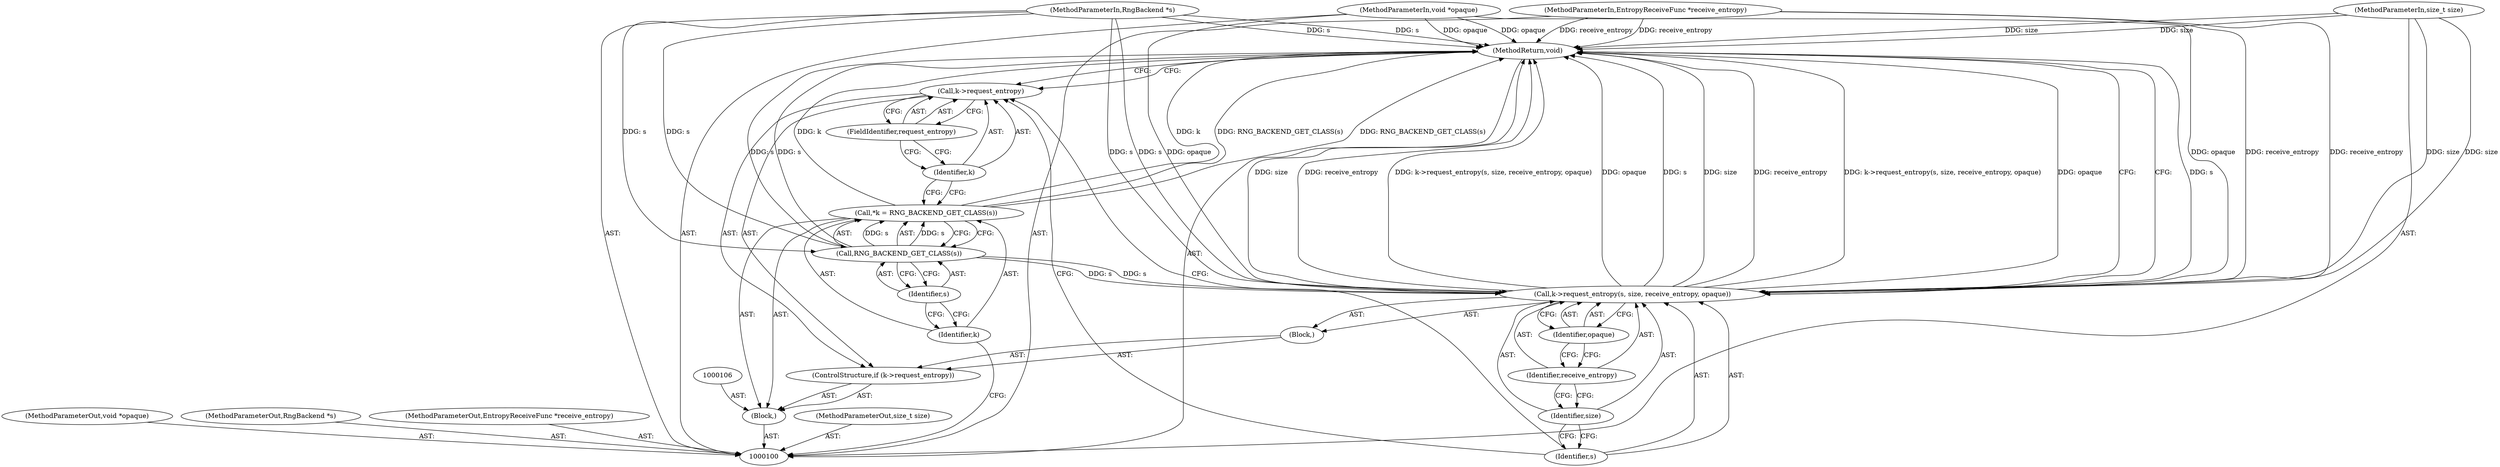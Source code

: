 digraph "1_qemu_60253ed1e6ec6d8e5ef2efe7bf755f475dce9956_0" {
"1000121" [label="(MethodReturn,void)"];
"1000101" [label="(MethodParameterIn,RngBackend *s)"];
"1000150" [label="(MethodParameterOut,RngBackend *s)"];
"1000102" [label="(MethodParameterIn,size_t size)"];
"1000151" [label="(MethodParameterOut,size_t size)"];
"1000103" [label="(MethodParameterIn,EntropyReceiveFunc *receive_entropy)"];
"1000152" [label="(MethodParameterOut,EntropyReceiveFunc *receive_entropy)"];
"1000104" [label="(MethodParameterIn,void *opaque)"];
"1000153" [label="(MethodParameterOut,void *opaque)"];
"1000105" [label="(Block,)"];
"1000107" [label="(Call,*k = RNG_BACKEND_GET_CLASS(s))"];
"1000108" [label="(Identifier,k)"];
"1000109" [label="(Call,RNG_BACKEND_GET_CLASS(s))"];
"1000110" [label="(Identifier,s)"];
"1000114" [label="(FieldIdentifier,request_entropy)"];
"1000115" [label="(Block,)"];
"1000111" [label="(ControlStructure,if (k->request_entropy))"];
"1000112" [label="(Call,k->request_entropy)"];
"1000113" [label="(Identifier,k)"];
"1000117" [label="(Identifier,s)"];
"1000118" [label="(Identifier,size)"];
"1000119" [label="(Identifier,receive_entropy)"];
"1000120" [label="(Identifier,opaque)"];
"1000116" [label="(Call,k->request_entropy(s, size, receive_entropy, opaque))"];
"1000121" -> "1000100"  [label="AST: "];
"1000121" -> "1000116"  [label="CFG: "];
"1000121" -> "1000112"  [label="CFG: "];
"1000116" -> "1000121"  [label="DDG: s"];
"1000116" -> "1000121"  [label="DDG: size"];
"1000116" -> "1000121"  [label="DDG: receive_entropy"];
"1000116" -> "1000121"  [label="DDG: k->request_entropy(s, size, receive_entropy, opaque)"];
"1000116" -> "1000121"  [label="DDG: opaque"];
"1000107" -> "1000121"  [label="DDG: k"];
"1000107" -> "1000121"  [label="DDG: RNG_BACKEND_GET_CLASS(s)"];
"1000104" -> "1000121"  [label="DDG: opaque"];
"1000103" -> "1000121"  [label="DDG: receive_entropy"];
"1000102" -> "1000121"  [label="DDG: size"];
"1000101" -> "1000121"  [label="DDG: s"];
"1000109" -> "1000121"  [label="DDG: s"];
"1000101" -> "1000100"  [label="AST: "];
"1000101" -> "1000121"  [label="DDG: s"];
"1000101" -> "1000109"  [label="DDG: s"];
"1000101" -> "1000116"  [label="DDG: s"];
"1000150" -> "1000100"  [label="AST: "];
"1000102" -> "1000100"  [label="AST: "];
"1000102" -> "1000121"  [label="DDG: size"];
"1000102" -> "1000116"  [label="DDG: size"];
"1000151" -> "1000100"  [label="AST: "];
"1000103" -> "1000100"  [label="AST: "];
"1000103" -> "1000121"  [label="DDG: receive_entropy"];
"1000103" -> "1000116"  [label="DDG: receive_entropy"];
"1000152" -> "1000100"  [label="AST: "];
"1000104" -> "1000100"  [label="AST: "];
"1000104" -> "1000121"  [label="DDG: opaque"];
"1000104" -> "1000116"  [label="DDG: opaque"];
"1000153" -> "1000100"  [label="AST: "];
"1000105" -> "1000100"  [label="AST: "];
"1000106" -> "1000105"  [label="AST: "];
"1000107" -> "1000105"  [label="AST: "];
"1000111" -> "1000105"  [label="AST: "];
"1000107" -> "1000105"  [label="AST: "];
"1000107" -> "1000109"  [label="CFG: "];
"1000108" -> "1000107"  [label="AST: "];
"1000109" -> "1000107"  [label="AST: "];
"1000113" -> "1000107"  [label="CFG: "];
"1000107" -> "1000121"  [label="DDG: k"];
"1000107" -> "1000121"  [label="DDG: RNG_BACKEND_GET_CLASS(s)"];
"1000109" -> "1000107"  [label="DDG: s"];
"1000108" -> "1000107"  [label="AST: "];
"1000108" -> "1000100"  [label="CFG: "];
"1000110" -> "1000108"  [label="CFG: "];
"1000109" -> "1000107"  [label="AST: "];
"1000109" -> "1000110"  [label="CFG: "];
"1000110" -> "1000109"  [label="AST: "];
"1000107" -> "1000109"  [label="CFG: "];
"1000109" -> "1000121"  [label="DDG: s"];
"1000109" -> "1000107"  [label="DDG: s"];
"1000101" -> "1000109"  [label="DDG: s"];
"1000109" -> "1000116"  [label="DDG: s"];
"1000110" -> "1000109"  [label="AST: "];
"1000110" -> "1000108"  [label="CFG: "];
"1000109" -> "1000110"  [label="CFG: "];
"1000114" -> "1000112"  [label="AST: "];
"1000114" -> "1000113"  [label="CFG: "];
"1000112" -> "1000114"  [label="CFG: "];
"1000115" -> "1000111"  [label="AST: "];
"1000116" -> "1000115"  [label="AST: "];
"1000111" -> "1000105"  [label="AST: "];
"1000112" -> "1000111"  [label="AST: "];
"1000115" -> "1000111"  [label="AST: "];
"1000112" -> "1000111"  [label="AST: "];
"1000112" -> "1000114"  [label="CFG: "];
"1000113" -> "1000112"  [label="AST: "];
"1000114" -> "1000112"  [label="AST: "];
"1000117" -> "1000112"  [label="CFG: "];
"1000121" -> "1000112"  [label="CFG: "];
"1000113" -> "1000112"  [label="AST: "];
"1000113" -> "1000107"  [label="CFG: "];
"1000114" -> "1000113"  [label="CFG: "];
"1000117" -> "1000116"  [label="AST: "];
"1000117" -> "1000112"  [label="CFG: "];
"1000118" -> "1000117"  [label="CFG: "];
"1000118" -> "1000116"  [label="AST: "];
"1000118" -> "1000117"  [label="CFG: "];
"1000119" -> "1000118"  [label="CFG: "];
"1000119" -> "1000116"  [label="AST: "];
"1000119" -> "1000118"  [label="CFG: "];
"1000120" -> "1000119"  [label="CFG: "];
"1000120" -> "1000116"  [label="AST: "];
"1000120" -> "1000119"  [label="CFG: "];
"1000116" -> "1000120"  [label="CFG: "];
"1000116" -> "1000115"  [label="AST: "];
"1000116" -> "1000120"  [label="CFG: "];
"1000117" -> "1000116"  [label="AST: "];
"1000118" -> "1000116"  [label="AST: "];
"1000119" -> "1000116"  [label="AST: "];
"1000120" -> "1000116"  [label="AST: "];
"1000121" -> "1000116"  [label="CFG: "];
"1000116" -> "1000121"  [label="DDG: s"];
"1000116" -> "1000121"  [label="DDG: size"];
"1000116" -> "1000121"  [label="DDG: receive_entropy"];
"1000116" -> "1000121"  [label="DDG: k->request_entropy(s, size, receive_entropy, opaque)"];
"1000116" -> "1000121"  [label="DDG: opaque"];
"1000109" -> "1000116"  [label="DDG: s"];
"1000101" -> "1000116"  [label="DDG: s"];
"1000102" -> "1000116"  [label="DDG: size"];
"1000103" -> "1000116"  [label="DDG: receive_entropy"];
"1000104" -> "1000116"  [label="DDG: opaque"];
}
